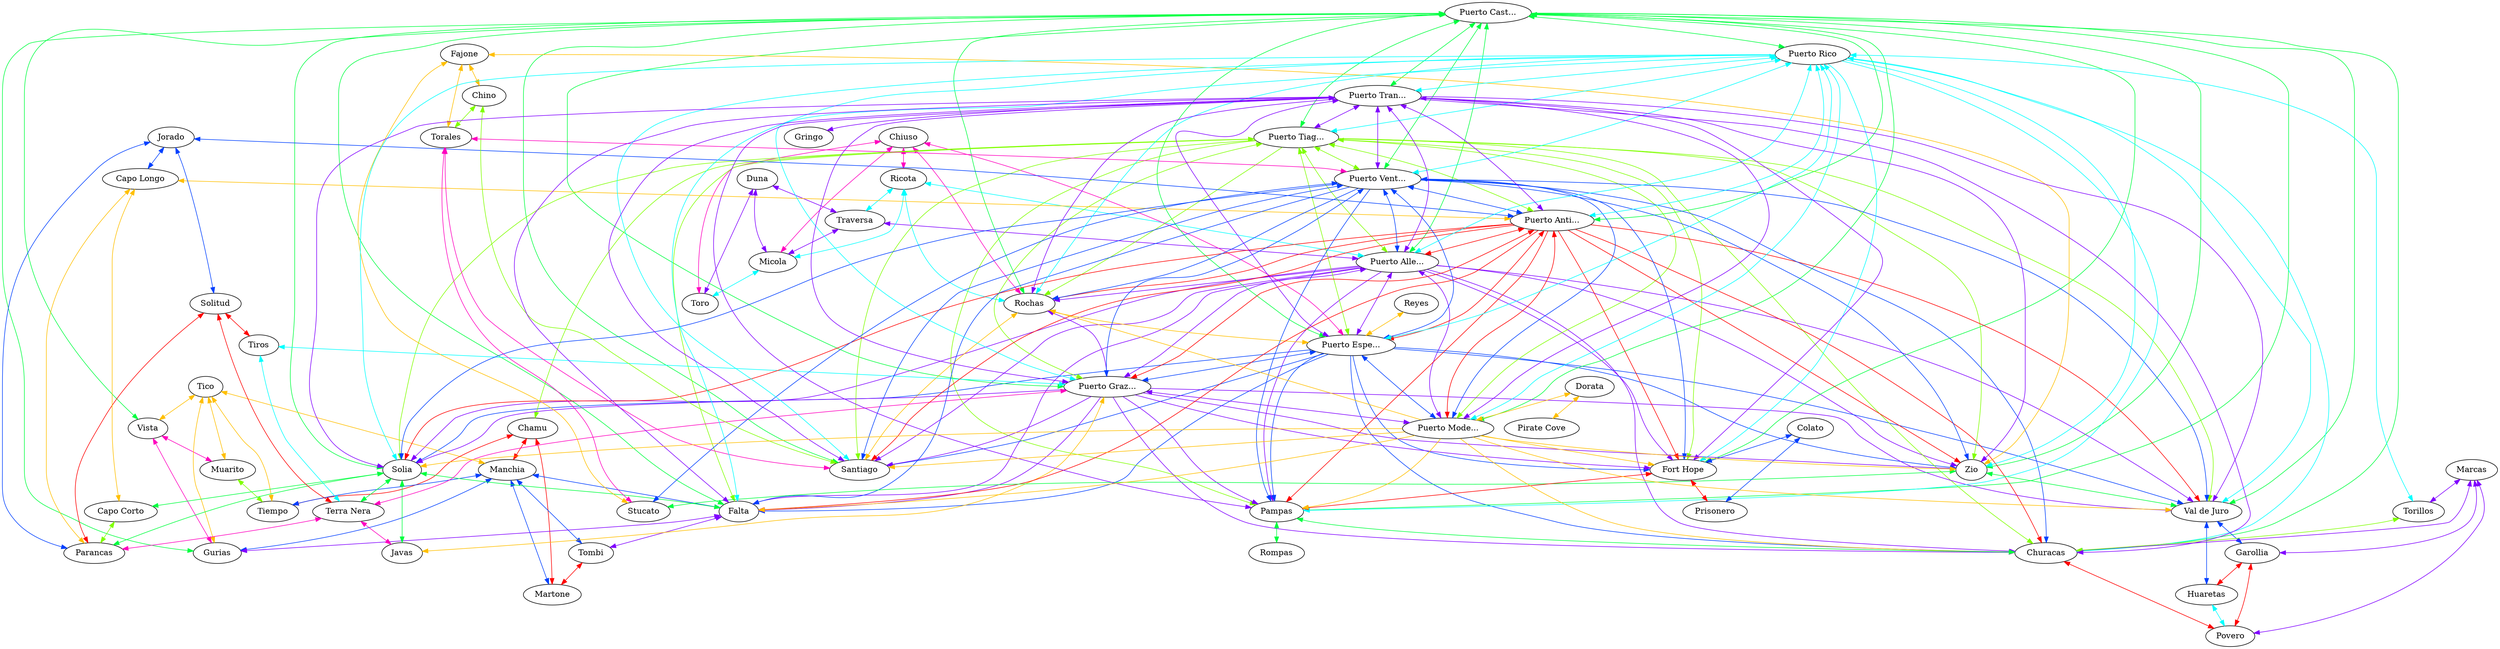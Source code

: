 graph x {
"Duna" [pos="0.541666666666667,-0.597222222222222",label="Duna"]
"Traversa" [pos="0.958333333333333,-0.777777777777778",label="Traversa"]
"Puerto Allegre" [pos="2.13888888888889,-0.583333333333333",label="Puerto Alle..."]
"Toro" [pos="0.180555555555556,-1.48611111111111",label="Toro"]
"Micola" [pos="0.583333333333333,-1.27777777777778",label="Micola"]
"Ricota" [pos="1.5,-1.38888888888889",label="Ricota"]
"Chiuso" [pos="0.555555555555556,-1.55555555555556",label="Chiuso"]
"Rochas" [pos="0.944444444444444,-1.98611111111111",label="Rochas"]
"Puerto Esperanza" [pos="0.972222222222222,-2.66666666666667",label="Puerto Espe..."]
"Reyes" [pos="0.180555555555556,-2.73611111111111",label="Reyes"]
"Muarito" [pos="3.98611111111111,-0.583333333333333",label="Muarito"]
"Vista" [pos="5.16666666666667,-0.680555555555556",label="Vista"]
"Puerto Castillo" [pos="5.93055555555556,-0.527777777777778",label="Puerto Cast..."]
"Tiempo" [pos="3.93055555555556,-1.125",label="Tiempo"]
"Tico" [pos="4.63888888888889,-1.18055555555556",label="Tico"]
"Gurias" [pos="5.125,-0.958333333333333",label="Gurias"]
"Chamu" [pos="4.20833333333333,-1.91666666666667",label="Chamu"]
"Manchia" [pos="4.54166666666667,-1.70833333333333",label="Manchia"]
"Falta" [pos="5.44444444444444,-1.68055555555556",label="Falta"]
"Puerto Tiago" [pos="3.45833333333333,-2.19444444444444",label="Puerto Tiag..."]
"Martone" [pos="4.61111111111111,-2.09722222222222",label="Martone"]
"Tombi" [pos="5.05555555555556,-2.30555555555556",label="Tombi"]
"Javas" [pos="6.97222222222222,-2.19444444444444",label="Javas"]
"Puerto Grazio" [pos="7.47222222222222,-2.38888888888889",label="Puerto Graz..."]
"Solia" [pos="6.58333333333333,-2.58333333333333",label="Solia"]
"Terra Nera" [pos="7.05555555555556,-2.97222222222222",label="Terra Nera"]
"Tiros" [pos="8,-3.02777777777778",label="Tiros"]
"Capo Corto" [pos="6.22222222222222,-2.95833333333333",label="Capo Corto"]
"Parancas" [pos="6.68055555555556,-3.36111111111111",label="Parancas"]
"Solitud" [pos="7.76388888888889,-3.51388888888889",label="Solitud"]
"Capo Longo" [pos="6.47222222222222,-3.84722222222222",label="Capo Longo"]
"Jorado" [pos="6.98611111111111,-3.91666666666667",label="Jorado"]
"Puerto Antigo" [pos="6.61111111111111,-4.125",label="Puerto Anti..."]
"Santiago" [pos="0.833333333333333,-5.04166666666667",label="Santiago"]
"Puerto Ventura" [pos="1.45833333333333,-4.875",label="Puerto Vent..."]
"Chino" [pos="0.569444444444444,-5.95833333333333",label="Chino"]
"Torales" [pos="0.986111111111111,-5.5",label="Torales"]
"Stucato" [pos="1.94444444444444,-5.79166666666667",label="Stucato"]
"Zio" [pos="1.66666666666667,-6.5",label="Zio"]
"Fajone" [pos="1.23611111111111,-6.20833333333333",label="Fajone"]
"Val de Juro" [pos="2.33333333333333,-6.16666666666667",label="Val de Juro"]
"Huaretas" [pos="3.27777777777778,-5.47222222222222",label="Huaretas"]
"Povero" [pos="4.01388888888889,-5.58333333333333",label="Povero"]
"Churacas" [pos="4.81944444444444,-5.75",label="Churacas"]
"Puerto Rico" [pos="5.91666666666667,-6.58333333333333",label="Puerto Rico"]
"Garollia" [pos="2.97222222222222,-6.48611111111111",label="Garollia"]
"Marcas" [pos="4.27777777777778,-6.26388888888889",label="Marcas"]
"Torillos" [pos="5.20833333333333,-6.41666666666667",label="Torillos"]
"Puerto Tranquillo" [pos="2.11111111111111,-2.5",label="Puerto Tran..."]
"Gringo" [pos="2.22222222222222,-2.80555555555556",label="Gringo"]
"Colato" [pos="3.18055555555556,-3.625",label="Colato"]
"Fort Hope" [pos="3.59722222222222,-3.75",label="Fort Hope"]
"Prisonero" [pos="3.15277777777778,-3.91666666666667",label="Prisonero"]
"Puerto Modesto" [pos="5.05555555555556,-3.25",label="Puerto Mode..."]
"Dorata" [pos="4.90277777777778,-3.90277777777778",label="Dorata"]
"Pirate Cove" [pos="4.43055555555556,-4.41666666666667",label="Pirate Cove"]
"Pampas" [pos="5.73611111111111,-4.875",label="Pampas"]
"Rompas" [pos="6.125,-4.875",label="Rompas"]
"Fajone" -- "Chino" [dir="both",color="0.125,1,1"]
"Fajone" -- "Stucato" [dir="both",color="0.125,1,1"]
"Fajone" -- "Zio" [dir="both",color="0.125,1,1"]
"Fajone" -- "Torales" [dir="both",color="0.125,1,1"]
"Chino" -- "Santiago" [dir="both",color="0.25,1,1"]
"Chino" -- "Torales" [dir="both",color="0.25,1,1"]
"Puerto Castillo" -- "Puerto Rico" [dir="both",color="0.375,1,1"]
"Puerto Castillo" -- "Pampas" [dir="forward",color="0.375,1,1"]
"Puerto Castillo" -- "Fort Hope" [dir="forward",color="0.375,1,1"]
"Puerto Castillo" -- "Falta" [dir="both",color="0.375,1,1"]
"Puerto Castillo" -- "Puerto Antigo" [dir="both",color="0.375,1,1"]
"Puerto Castillo" -- "Solia" [dir="forward",color="0.375,1,1"]
"Puerto Castillo" -- "Puerto Tranquillo" [dir="both",color="0.375,1,1"]
"Puerto Castillo" -- "Santiago" [dir="forward",color="0.375,1,1"]
"Puerto Castillo" -- "Gurias" [dir="both",color="0.375,1,1"]
"Puerto Castillo" -- "Puerto Tiago" [dir="both",color="0.375,1,1"]
"Puerto Castillo" -- "Zio" [dir="forward",color="0.375,1,1"]
"Puerto Castillo" -- "Puerto Allegre" [dir="both",color="0.375,1,1"]
"Puerto Castillo" -- "Churacas" [dir="forward",color="0.375,1,1"]
"Puerto Castillo" -- "Val de Juro" [dir="forward",color="0.375,1,1"]
"Puerto Castillo" -- "Vista" [dir="both",color="0.375,1,1"]
"Puerto Castillo" -- "Puerto Esperanza" [dir="both",color="0.375,1,1"]
"Puerto Castillo" -- "Puerto Grazio" [dir="both",color="0.375,1,1"]
"Puerto Castillo" -- "Rochas" [dir="forward",color="0.375,1,1"]
"Puerto Castillo" -- "Puerto Ventura" [dir="both",color="0.375,1,1"]
"Puerto Castillo" -- "Puerto Modesto" [dir="both",color="0.375,1,1"]
"Puerto Rico" -- "Pampas" [dir="forward",color="0.5,1,1"]
"Puerto Rico" -- "Falta" [dir="forward",color="0.5,1,1"]
"Puerto Rico" -- "Fort Hope" [dir="forward",color="0.5,1,1"]
"Puerto Rico" -- "Puerto Antigo" [dir="both",color="0.5,1,1"]
"Puerto Rico" -- "Solia" [dir="forward",color="0.5,1,1"]
"Puerto Rico" -- "Puerto Tranquillo" [dir="both",color="0.5,1,1"]
"Puerto Rico" -- "Torillos" [dir="both",color="0.5,1,1"]
"Puerto Rico" -- "Santiago" [dir="forward",color="0.5,1,1"]
"Puerto Rico" -- "Puerto Tiago" [dir="both",color="0.5,1,1"]
"Puerto Rico" -- "Zio" [dir="forward",color="0.5,1,1"]
"Puerto Rico" -- "Puerto Allegre" [dir="both",color="0.5,1,1"]
"Puerto Rico" -- "Churacas" [dir="both",color="0.5,1,1"]
"Puerto Rico" -- "Val de Juro" [dir="forward",color="0.5,1,1"]
"Puerto Rico" -- "Puerto Esperanza" [dir="both",color="0.5,1,1"]
"Puerto Rico" -- "Puerto Grazio" [dir="both",color="0.5,1,1"]
"Puerto Rico" -- "Rochas" [dir="forward",color="0.5,1,1"]
"Puerto Rico" -- "Puerto Ventura" [dir="both",color="0.5,1,1"]
"Puerto Rico" -- "Puerto Modesto" [dir="both",color="0.5,1,1"]
"Colato" -- "Prisonero" [dir="both",color="0.625,1,1"]
"Colato" -- "Fort Hope" [dir="both",color="0.625,1,1"]
"Marcas" -- "Povero" [dir="both",color="0.75,1,1"]
"Marcas" -- "Garollia" [dir="both",color="0.75,1,1"]
"Marcas" -- "Churacas" [dir="both",color="0.75,1,1"]
"Marcas" -- "Torillos" [dir="both",color="0.75,1,1"]
"Chiuso" -- "Puerto Esperanza" [dir="both",color="0.875,1,1"]
"Chiuso" -- "Rochas" [dir="both",color="0.875,1,1"]
"Chiuso" -- "Ricota" [dir="both",color="0.875,1,1"]
"Chiuso" -- "Micola" [dir="both",color="0.875,1,1"]
"Chiuso" -- "Toro" [dir="both",color="0.875,1,1"]
"Fort Hope" -- "Prisonero" [dir="both",color="1,1,1"]
"Fort Hope" -- "Pampas" [dir="both",color="1,1,1"]
"Dorata" -- "Pirate Cove" [dir="both",color="0.125,1,1"]
"Dorata" -- "Puerto Modesto" [dir="both",color="0.125,1,1"]
"Solia" -- "Parancas" [dir="both",color="0.375,1,1"]
"Solia" -- "Capo Corto" [dir="both",color="0.375,1,1"]
"Solia" -- "Javas" [dir="both",color="0.375,1,1"]
"Solia" -- "Falta" [dir="both",color="0.375,1,1"]
"Solia" -- "Terra Nera" [dir="both",color="0.375,1,1"]
"Ricota" -- "Rochas" [dir="both",color="0.5,1,1"]
"Ricota" -- "Micola" [dir="both",color="0.5,1,1"]
"Ricota" -- "Puerto Allegre" [dir="both",color="0.5,1,1"]
"Ricota" -- "Traversa" [dir="both",color="0.5,1,1"]
"Jorado" -- "Capo Longo" [dir="both",color="0.625,1,1"]
"Jorado" -- "Solitud" [dir="both",color="0.625,1,1"]
"Jorado" -- "Puerto Antigo" [dir="both",color="0.625,1,1"]
"Jorado" -- "Parancas" [dir="both",color="0.625,1,1"]
"Puerto Tranquillo" -- "Pampas" [dir="forward",color="0.75,1,1"]
"Puerto Tranquillo" -- "Falta" [dir="forward",color="0.75,1,1"]
"Puerto Tranquillo" -- "Fort Hope" [dir="forward",color="0.75,1,1"]
"Puerto Tranquillo" -- "Puerto Antigo" [dir="both",color="0.75,1,1"]
"Puerto Tranquillo" -- "Solia" [dir="forward",color="0.75,1,1"]
"Puerto Tranquillo" -- "Santiago" [dir="forward",color="0.75,1,1"]
"Puerto Tranquillo" -- "Puerto Tiago" [dir="both",color="0.75,1,1"]
"Puerto Tranquillo" -- "Zio" [dir="forward",color="0.75,1,1"]
"Puerto Tranquillo" -- "Puerto Allegre" [dir="both",color="0.75,1,1"]
"Puerto Tranquillo" -- "Churacas" [dir="forward",color="0.75,1,1"]
"Puerto Tranquillo" -- "Val de Juro" [dir="forward",color="0.75,1,1"]
"Puerto Tranquillo" -- "Puerto Esperanza" [dir="both",color="0.75,1,1"]
"Puerto Tranquillo" -- "Puerto Grazio" [dir="both",color="0.75,1,1"]
"Puerto Tranquillo" -- "Rochas" [dir="forward",color="0.75,1,1"]
"Puerto Tranquillo" -- "Gringo" [dir="both",color="0.75,1,1"]
"Puerto Tranquillo" -- "Puerto Ventura" [dir="both",color="0.75,1,1"]
"Puerto Tranquillo" -- "Puerto Modesto" [dir="both",color="0.75,1,1"]
"Torales" -- "Santiago" [dir="both",color="0.875,1,1"]
"Torales" -- "Stucato" [dir="both",color="0.875,1,1"]
"Torales" -- "Puerto Ventura" [dir="both",color="0.875,1,1"]
"Solitud" -- "Parancas" [dir="both",color="1,1,1"]
"Solitud" -- "Tiros" [dir="both",color="1,1,1"]
"Solitud" -- "Terra Nera" [dir="both",color="1,1,1"]
"Tico" -- "Gurias" [dir="both",color="0.125,1,1"]
"Tico" -- "Tiempo" [dir="both",color="0.125,1,1"]
"Tico" -- "Vista" [dir="both",color="0.125,1,1"]
"Tico" -- "Muarito" [dir="both",color="0.125,1,1"]
"Tico" -- "Manchia" [dir="both",color="0.125,1,1"]
"Puerto Tiago" -- "Chamu" [dir="both",color="0.25,1,1"]
"Puerto Tiago" -- "Pampas" [dir="forward",color="0.25,1,1"]
"Puerto Tiago" -- "Falta" [dir="forward",color="0.25,1,1"]
"Puerto Tiago" -- "Fort Hope" [dir="forward",color="0.25,1,1"]
"Puerto Tiago" -- "Puerto Antigo" [dir="both",color="0.25,1,1"]
"Puerto Tiago" -- "Solia" [dir="forward",color="0.25,1,1"]
"Puerto Tiago" -- "Santiago" [dir="forward",color="0.25,1,1"]
"Puerto Tiago" -- "Zio" [dir="forward",color="0.25,1,1"]
"Puerto Tiago" -- "Puerto Allegre" [dir="both",color="0.25,1,1"]
"Puerto Tiago" -- "Churacas" [dir="forward",color="0.25,1,1"]
"Puerto Tiago" -- "Val de Juro" [dir="forward",color="0.25,1,1"]
"Puerto Tiago" -- "Puerto Esperanza" [dir="both",color="0.25,1,1"]
"Puerto Tiago" -- "Puerto Grazio" [dir="both",color="0.25,1,1"]
"Puerto Tiago" -- "Rochas" [dir="forward",color="0.25,1,1"]
"Puerto Tiago" -- "Puerto Ventura" [dir="both",color="0.25,1,1"]
"Puerto Tiago" -- "Puerto Modesto" [dir="both",color="0.25,1,1"]
"Zio" -- "Stucato" [dir="both",color="0.375,1,1"]
"Zio" -- "Val de Juro" [dir="both",color="0.375,1,1"]
"Tiros" -- "Puerto Grazio" [dir="both",color="0.5,1,1"]
"Tiros" -- "Terra Nera" [dir="both",color="0.5,1,1"]
"Val de Juro" -- "Garollia" [dir="both",color="0.625,1,1"]
"Val de Juro" -- "Huaretas" [dir="both",color="0.625,1,1"]
"Duna" -- "Micola" [dir="both",color="0.75,1,1"]
"Duna" -- "Traversa" [dir="both",color="0.75,1,1"]
"Duna" -- "Toro" [dir="both",color="0.75,1,1"]
"Vista" -- "Gurias" [dir="both",color="0.875,1,1"]
"Vista" -- "Muarito" [dir="both",color="0.875,1,1"]
"Garollia" -- "Povero" [dir="both",color="1,1,1"]
"Garollia" -- "Huaretas" [dir="both",color="1,1,1"]
"Rochas" -- "Santiago" [dir="both",color="0.125,1,1"]
"Rochas" -- "Puerto Esperanza" [dir="both",color="0.125,1,1"]
"Muarito" -- "Tiempo" [dir="both",color="0.25,1,1"]
"Huaretas" -- "Povero" [dir="both",color="0.5,1,1"]
"Puerto Ventura" -- "Pampas" [dir="forward",color="0.625,1,1"]
"Puerto Ventura" -- "Falta" [dir="forward",color="0.625,1,1"]
"Puerto Ventura" -- "Fort Hope" [dir="forward",color="0.625,1,1"]
"Puerto Ventura" -- "Puerto Antigo" [dir="both",color="0.625,1,1"]
"Puerto Ventura" -- "Solia" [dir="forward",color="0.625,1,1"]
"Puerto Ventura" -- "Santiago" [dir="both",color="0.625,1,1"]
"Puerto Ventura" -- "Zio" [dir="forward",color="0.625,1,1"]
"Puerto Ventura" -- "Puerto Allegre" [dir="both",color="0.625,1,1"]
"Puerto Ventura" -- "Churacas" [dir="forward",color="0.625,1,1"]
"Puerto Ventura" -- "Val de Juro" [dir="forward",color="0.625,1,1"]
"Puerto Ventura" -- "Puerto Esperanza" [dir="both",color="0.625,1,1"]
"Puerto Ventura" -- "Puerto Grazio" [dir="both",color="0.625,1,1"]
"Puerto Ventura" -- "Rochas" [dir="forward",color="0.625,1,1"]
"Puerto Ventura" -- "Stucato" [dir="both",color="0.625,1,1"]
"Puerto Ventura" -- "Puerto Modesto" [dir="both",color="0.625,1,1"]
"Traversa" -- "Micola" [dir="both",color="0.75,1,1"]
"Traversa" -- "Puerto Allegre" [dir="both",color="0.75,1,1"]
"Terra Nera" -- "Parancas" [dir="both",color="0.875,1,1"]
"Terra Nera" -- "Puerto Grazio" [dir="both",color="0.875,1,1"]
"Terra Nera" -- "Javas" [dir="both",color="0.875,1,1"]
"Chamu" -- "Tiempo" [dir="both",color="1,1,1"]
"Chamu" -- "Manchia" [dir="both",color="1,1,1"]
"Chamu" -- "Martone" [dir="both",color="1,1,1"]
"Capo Longo" -- "Puerto Antigo" [dir="both",color="0.125,1,1"]
"Capo Longo" -- "Parancas" [dir="both",color="0.125,1,1"]
"Capo Longo" -- "Capo Corto" [dir="both",color="0.125,1,1"]
"Capo Corto" -- "Parancas" [dir="both",color="0.25,1,1"]
"Pampas" -- "Rompas" [dir="both",color="0.375,1,1"]
"Pampas" -- "Churacas" [dir="both",color="0.375,1,1"]
"Micola" -- "Toro" [dir="both",color="0.5,1,1"]
"Manchia" -- "Gurias" [dir="both",color="0.625,1,1"]
"Manchia" -- "Tiempo" [dir="both",color="0.625,1,1"]
"Manchia" -- "Tombi" [dir="both",color="0.625,1,1"]
"Manchia" -- "Martone" [dir="both",color="0.625,1,1"]
"Manchia" -- "Falta" [dir="both",color="0.625,1,1"]
"Falta" -- "Gurias" [dir="both",color="0.75,1,1"]
"Falta" -- "Tombi" [dir="both",color="0.75,1,1"]
"Puerto Antigo" -- "Pampas" [dir="forward",color="1,1,1"]
"Puerto Antigo" -- "Falta" [dir="forward",color="1,1,1"]
"Puerto Antigo" -- "Fort Hope" [dir="forward",color="1,1,1"]
"Puerto Antigo" -- "Solia" [dir="forward",color="1,1,1"]
"Puerto Antigo" -- "Santiago" [dir="forward",color="1,1,1"]
"Puerto Antigo" -- "Zio" [dir="forward",color="1,1,1"]
"Puerto Antigo" -- "Puerto Allegre" [dir="both",color="1,1,1"]
"Puerto Antigo" -- "Churacas" [dir="forward",color="1,1,1"]
"Puerto Antigo" -- "Val de Juro" [dir="forward",color="1,1,1"]
"Puerto Antigo" -- "Puerto Esperanza" [dir="both",color="1,1,1"]
"Puerto Antigo" -- "Rochas" [dir="forward",color="1,1,1"]
"Puerto Antigo" -- "Puerto Grazio" [dir="both",color="1,1,1"]
"Puerto Antigo" -- "Puerto Modesto" [dir="both",color="1,1,1"]
"Javas" -- "Puerto Grazio" [dir="both",color="0.125,1,1"]
"Torillos" -- "Churacas" [dir="both",color="0.25,1,1"]
"Puerto Allegre" -- "Pampas" [dir="forward",color="0.75,1,1"]
"Puerto Allegre" -- "Falta" [dir="forward",color="0.75,1,1"]
"Puerto Allegre" -- "Fort Hope" [dir="forward",color="0.75,1,1"]
"Puerto Allegre" -- "Solia" [dir="forward",color="0.75,1,1"]
"Puerto Allegre" -- "Santiago" [dir="forward",color="0.75,1,1"]
"Puerto Allegre" -- "Zio" [dir="forward",color="0.75,1,1"]
"Puerto Allegre" -- "Churacas" [dir="forward",color="0.75,1,1"]
"Puerto Allegre" -- "Val de Juro" [dir="forward",color="0.75,1,1"]
"Puerto Allegre" -- "Puerto Esperanza" [dir="both",color="0.75,1,1"]
"Puerto Allegre" -- "Puerto Grazio" [dir="both",color="0.75,1,1"]
"Puerto Allegre" -- "Rochas" [dir="forward",color="0.75,1,1"]
"Puerto Allegre" -- "Puerto Modesto" [dir="both",color="0.75,1,1"]
"Churacas" -- "Povero" [dir="both",color="1,1,1"]
"Reyes" -- "Puerto Esperanza" [dir="both",color="0.125,1,1"]
"Puerto Esperanza" -- "Pampas" [dir="forward",color="0.625,1,1"]
"Puerto Esperanza" -- "Falta" [dir="forward",color="0.625,1,1"]
"Puerto Esperanza" -- "Fort Hope" [dir="forward",color="0.625,1,1"]
"Puerto Esperanza" -- "Solia" [dir="forward",color="0.625,1,1"]
"Puerto Esperanza" -- "Santiago" [dir="forward",color="0.625,1,1"]
"Puerto Esperanza" -- "Zio" [dir="forward",color="0.625,1,1"]
"Puerto Esperanza" -- "Churacas" [dir="forward",color="0.625,1,1"]
"Puerto Esperanza" -- "Val de Juro" [dir="forward",color="0.625,1,1"]
"Puerto Esperanza" -- "Puerto Grazio" [dir="both",color="0.625,1,1"]
"Puerto Esperanza" -- "Puerto Modesto" [dir="both",color="0.625,1,1"]
"Puerto Grazio" -- "Pampas" [dir="forward",color="0.75,1,1"]
"Puerto Grazio" -- "Falta" [dir="forward",color="0.75,1,1"]
"Puerto Grazio" -- "Fort Hope" [dir="forward",color="0.75,1,1"]
"Puerto Grazio" -- "Solia" [dir="forward",color="0.75,1,1"]
"Puerto Grazio" -- "Santiago" [dir="forward",color="0.75,1,1"]
"Puerto Grazio" -- "Zio" [dir="forward",color="0.75,1,1"]
"Puerto Grazio" -- "Churacas" [dir="forward",color="0.75,1,1"]
"Puerto Grazio" -- "Val de Juro" [dir="forward",color="0.75,1,1"]
"Puerto Grazio" -- "Rochas" [dir="forward",color="0.75,1,1"]
"Puerto Grazio" -- "Puerto Modesto" [dir="both",color="0.75,1,1"]
"Tombi" -- "Martone" [dir="both",color="1,1,1"]
"Puerto Modesto" -- "Pampas" [dir="forward",color="0.125,1,1"]
"Puerto Modesto" -- "Falta" [dir="forward",color="0.125,1,1"]
"Puerto Modesto" -- "Fort Hope" [dir="forward",color="0.125,1,1"]
"Puerto Modesto" -- "Solia" [dir="forward",color="0.125,1,1"]
"Puerto Modesto" -- "Santiago" [dir="forward",color="0.125,1,1"]
"Puerto Modesto" -- "Zio" [dir="forward",color="0.125,1,1"]
"Puerto Modesto" -- "Churacas" [dir="forward",color="0.125,1,1"]
"Puerto Modesto" -- "Val de Juro" [dir="forward",color="0.125,1,1"]
"Puerto Modesto" -- "Rochas" [dir="forward",color="0.125,1,1"]
}

